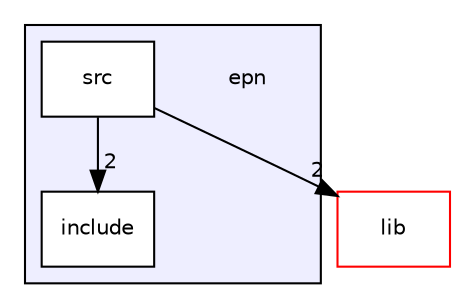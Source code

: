digraph "/home/user/O2-Balancer2/epn" {
  compound=true
  node [ fontsize="10", fontname="Helvetica"];
  edge [ labelfontsize="10", labelfontname="Helvetica"];
  subgraph clusterdir_362ab704bb111ad4bd718774b43e7e10 {
    graph [ bgcolor="#eeeeff", pencolor="black", label="" URL="dir_362ab704bb111ad4bd718774b43e7e10.html"];
    dir_362ab704bb111ad4bd718774b43e7e10 [shape=plaintext label="epn"];
    dir_f013b0257568bf0db8646f3e1054f777 [shape=box label="include" color="black" fillcolor="white" style="filled" URL="dir_f013b0257568bf0db8646f3e1054f777.html"];
    dir_ae7e35977af60c66ef96697e6eb1b6f1 [shape=box label="src" color="black" fillcolor="white" style="filled" URL="dir_ae7e35977af60c66ef96697e6eb1b6f1.html"];
  }
  dir_97aefd0d527b934f1d99a682da8fe6a9 [shape=box label="lib" fillcolor="white" style="filled" color="red" URL="dir_97aefd0d527b934f1d99a682da8fe6a9.html"];
  dir_ae7e35977af60c66ef96697e6eb1b6f1->dir_f013b0257568bf0db8646f3e1054f777 [headlabel="2", labeldistance=1.5 headhref="dir_000002_000001.html"];
  dir_ae7e35977af60c66ef96697e6eb1b6f1->dir_97aefd0d527b934f1d99a682da8fe6a9 [headlabel="2", labeldistance=1.5 headhref="dir_000002_000009.html"];
}
